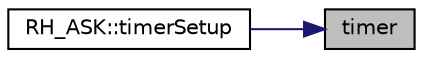 digraph "timer"
{
 // LATEX_PDF_SIZE
  edge [fontname="Helvetica",fontsize="10",labelfontname="Helvetica",labelfontsize="10"];
  node [fontname="Helvetica",fontsize="10",shape=record];
  rankdir="RL";
  Node1 [label="timer",height=0.2,width=0.4,color="black", fillcolor="grey75", style="filled", fontcolor="black",tooltip=" "];
  Node1 -> Node2 [dir="back",color="midnightblue",fontsize="10",style="solid",fontname="Helvetica"];
  Node2 [label="RH_ASK::timerSetup",height=0.2,width=0.4,color="black", fillcolor="white", style="filled",URL="$class_r_h___a_s_k.html#a970ad5b09457534552a4956fdc6a0273",tooltip="Set up the timer and its interrutps so the interrupt handler is called at the right frequency."];
}
